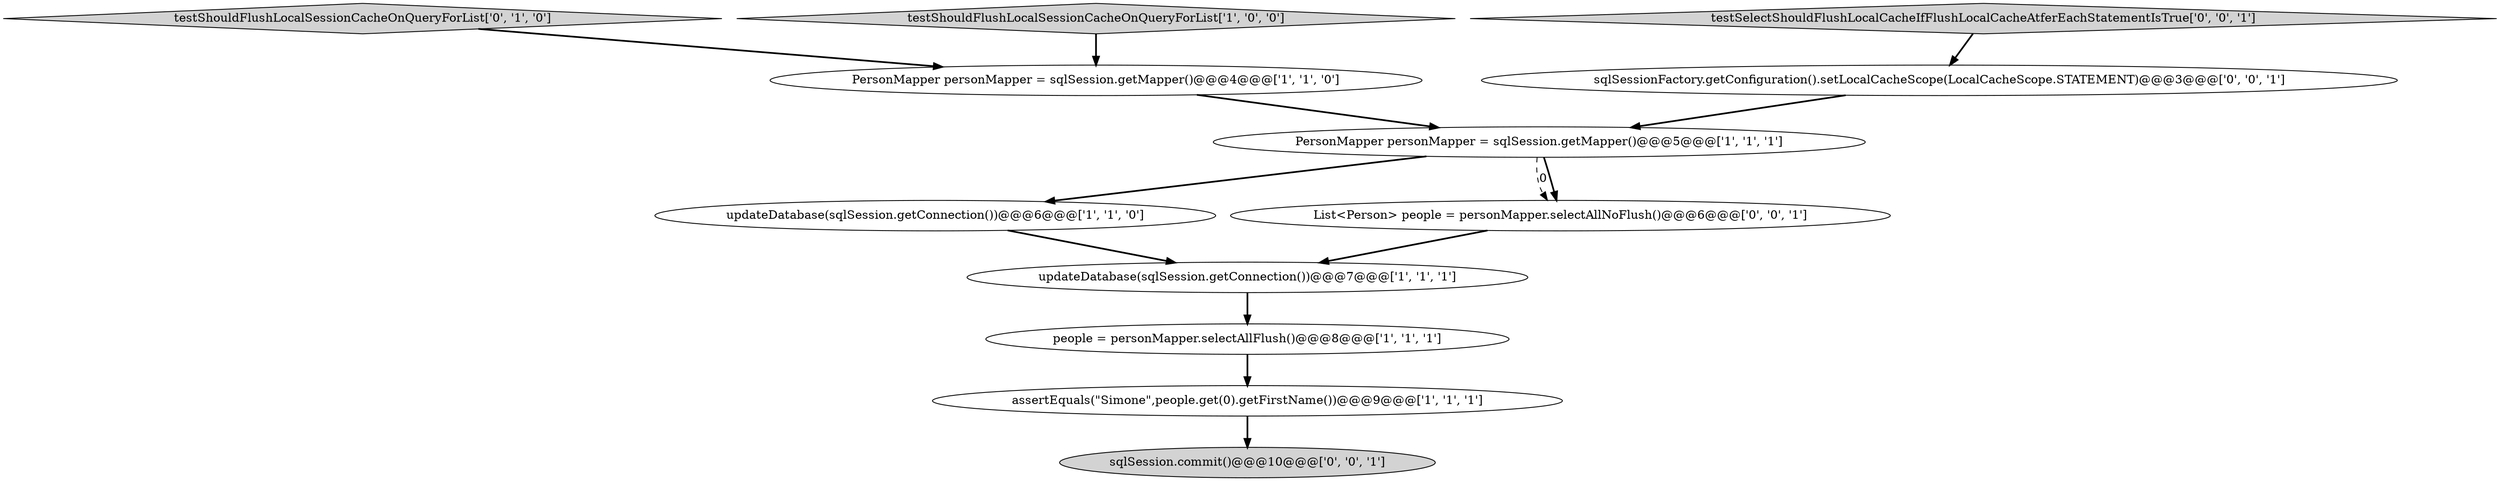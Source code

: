 digraph {
7 [style = filled, label = "testShouldFlushLocalSessionCacheOnQueryForList['0', '1', '0']", fillcolor = lightgray, shape = diamond image = "AAA0AAABBB2BBB"];
2 [style = filled, label = "PersonMapper personMapper = sqlSession.getMapper()@@@4@@@['1', '1', '0']", fillcolor = white, shape = ellipse image = "AAA0AAABBB1BBB"];
4 [style = filled, label = "testShouldFlushLocalSessionCacheOnQueryForList['1', '0', '0']", fillcolor = lightgray, shape = diamond image = "AAA0AAABBB1BBB"];
5 [style = filled, label = "updateDatabase(sqlSession.getConnection())@@@6@@@['1', '1', '0']", fillcolor = white, shape = ellipse image = "AAA0AAABBB1BBB"];
6 [style = filled, label = "updateDatabase(sqlSession.getConnection())@@@7@@@['1', '1', '1']", fillcolor = white, shape = ellipse image = "AAA0AAABBB1BBB"];
3 [style = filled, label = "PersonMapper personMapper = sqlSession.getMapper()@@@5@@@['1', '1', '1']", fillcolor = white, shape = ellipse image = "AAA0AAABBB1BBB"];
9 [style = filled, label = "List<Person> people = personMapper.selectAllNoFlush()@@@6@@@['0', '0', '1']", fillcolor = white, shape = ellipse image = "AAA0AAABBB3BBB"];
10 [style = filled, label = "sqlSession.commit()@@@10@@@['0', '0', '1']", fillcolor = lightgray, shape = ellipse image = "AAA0AAABBB3BBB"];
0 [style = filled, label = "people = personMapper.selectAllFlush()@@@8@@@['1', '1', '1']", fillcolor = white, shape = ellipse image = "AAA0AAABBB1BBB"];
1 [style = filled, label = "assertEquals(\"Simone\",people.get(0).getFirstName())@@@9@@@['1', '1', '1']", fillcolor = white, shape = ellipse image = "AAA0AAABBB1BBB"];
8 [style = filled, label = "sqlSessionFactory.getConfiguration().setLocalCacheScope(LocalCacheScope.STATEMENT)@@@3@@@['0', '0', '1']", fillcolor = white, shape = ellipse image = "AAA0AAABBB3BBB"];
11 [style = filled, label = "testSelectShouldFlushLocalCacheIfFlushLocalCacheAtferEachStatementIsTrue['0', '0', '1']", fillcolor = lightgray, shape = diamond image = "AAA0AAABBB3BBB"];
3->9 [style = bold, label=""];
11->8 [style = bold, label=""];
3->5 [style = bold, label=""];
6->0 [style = bold, label=""];
4->2 [style = bold, label=""];
5->6 [style = bold, label=""];
3->9 [style = dashed, label="0"];
1->10 [style = bold, label=""];
7->2 [style = bold, label=""];
0->1 [style = bold, label=""];
2->3 [style = bold, label=""];
9->6 [style = bold, label=""];
8->3 [style = bold, label=""];
}
